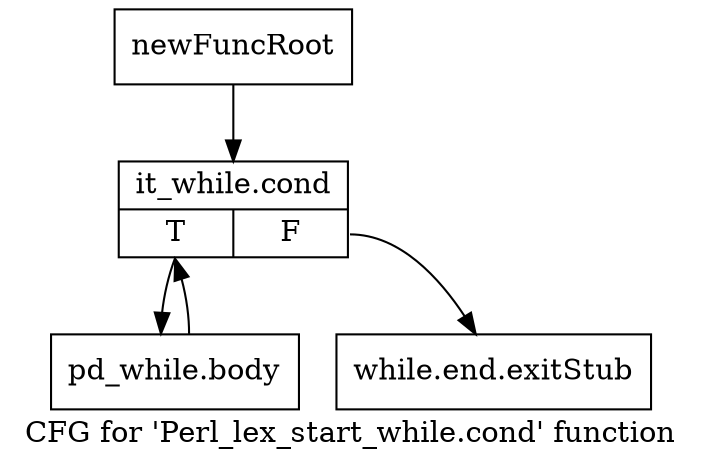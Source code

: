 digraph "CFG for 'Perl_lex_start_while.cond' function" {
	label="CFG for 'Perl_lex_start_while.cond' function";

	Node0x5540810 [shape=record,label="{newFuncRoot}"];
	Node0x5540810 -> Node0x55434b0;
	Node0x5543460 [shape=record,label="{while.end.exitStub}"];
	Node0x55434b0 [shape=record,label="{it_while.cond|{<s0>T|<s1>F}}"];
	Node0x55434b0:s0 -> Node0x5543500;
	Node0x55434b0:s1 -> Node0x5543460;
	Node0x5543500 [shape=record,label="{pd_while.body}"];
	Node0x5543500 -> Node0x55434b0;
}
